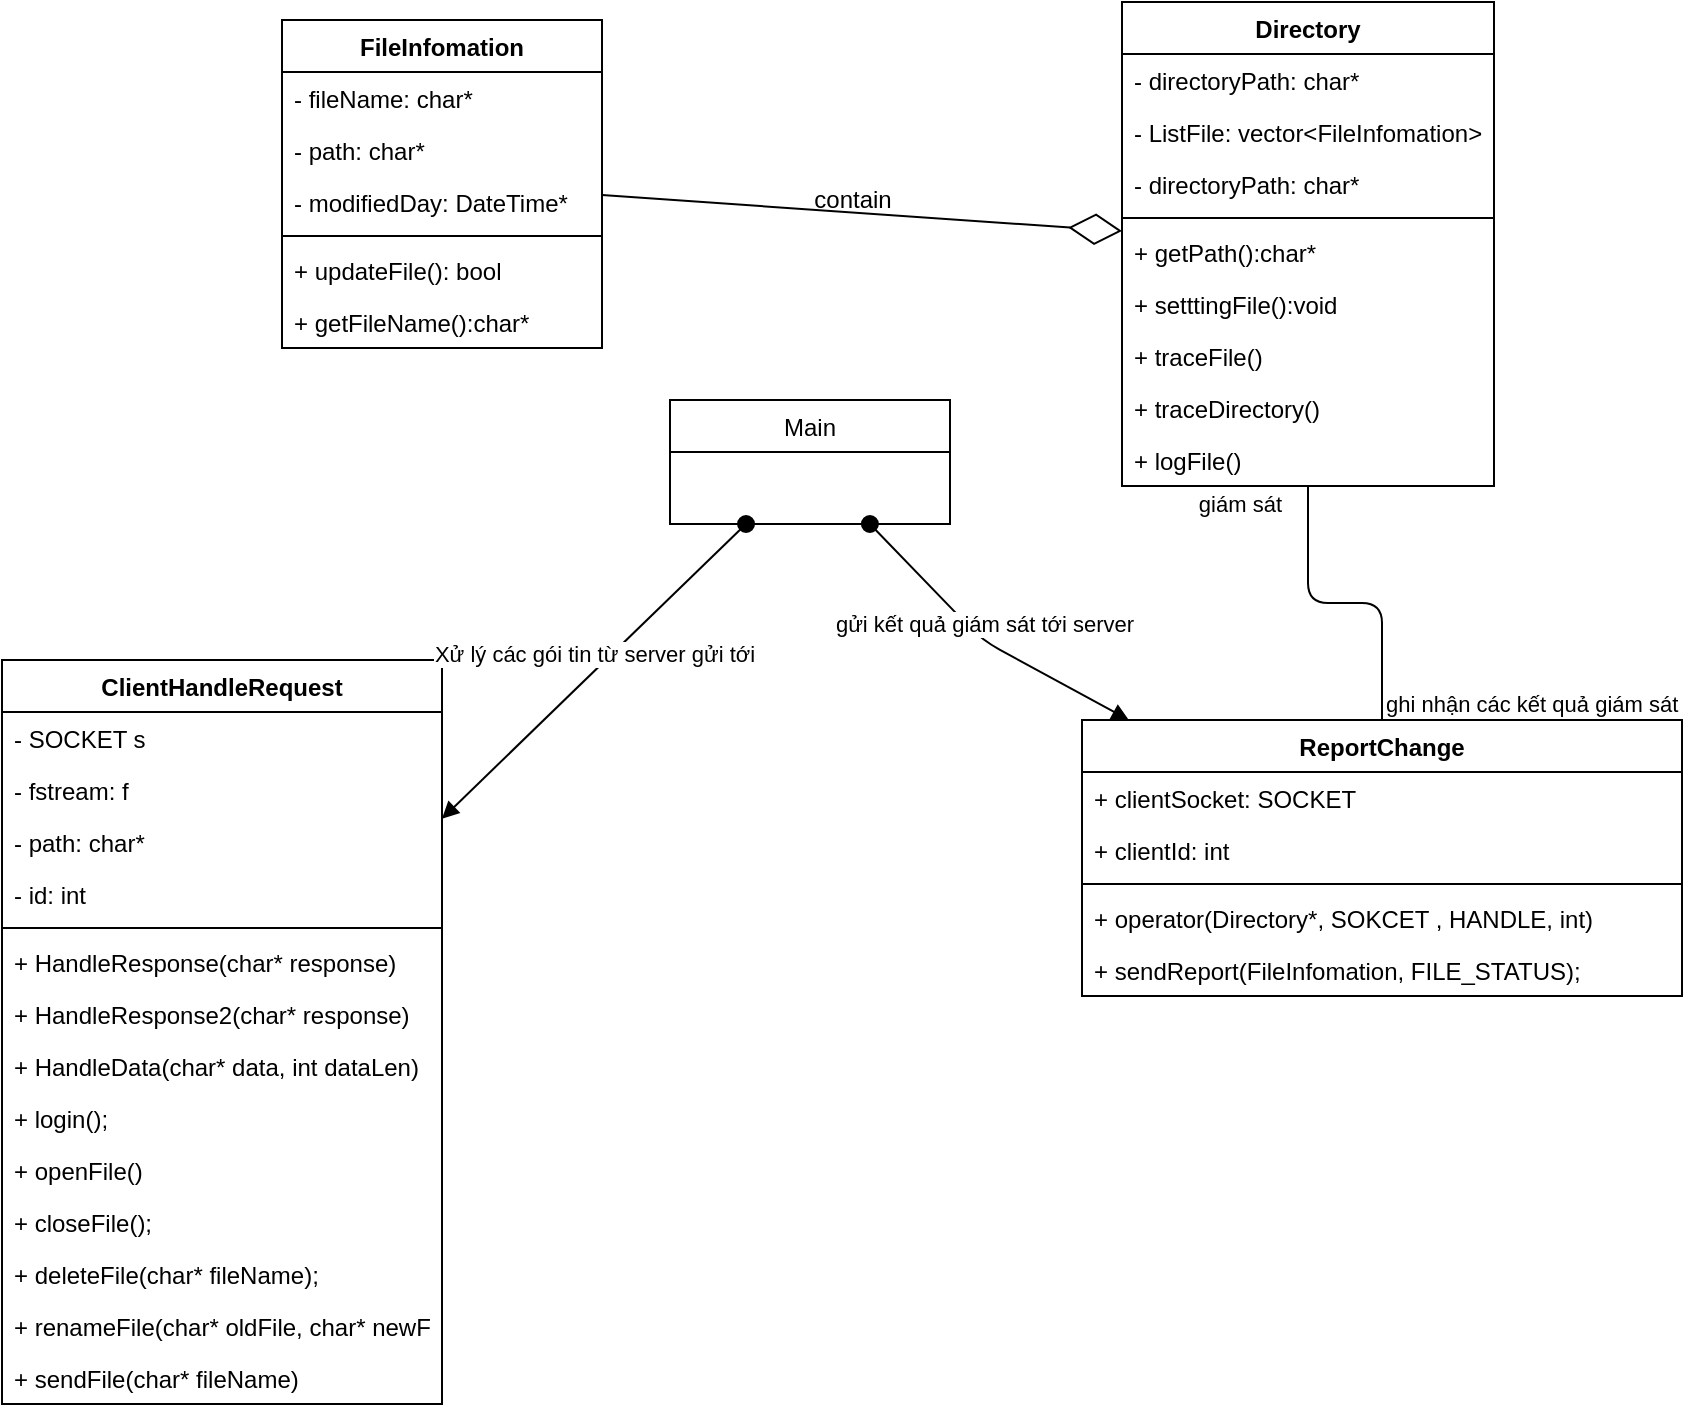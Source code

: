 <mxfile version="15.1.2" type="device"><diagram id="C5RBs43oDa-KdzZeNtuy" name="Page-1"><mxGraphModel dx="2061" dy="572" grid="1" gridSize="10" guides="1" tooltips="1" connect="1" arrows="1" fold="1" page="1" pageScale="1" pageWidth="827" pageHeight="1169" math="0" shadow="0"><root><mxCell id="WIyWlLk6GJQsqaUBKTNV-0"/><mxCell id="WIyWlLk6GJQsqaUBKTNV-1" parent="WIyWlLk6GJQsqaUBKTNV-0"/><mxCell id="HrfrJYfKuk8SThF89G-U-0" value="ClientHandleRequest" style="swimlane;fontStyle=1;align=center;verticalAlign=top;childLayout=stackLayout;horizontal=1;startSize=26;horizontalStack=0;resizeParent=1;resizeParentMax=0;resizeLast=0;collapsible=1;marginBottom=0;" vertex="1" parent="WIyWlLk6GJQsqaUBKTNV-1"><mxGeometry x="-60" y="350" width="220" height="372" as="geometry"/></mxCell><mxCell id="HrfrJYfKuk8SThF89G-U-1" value="- SOCKET s" style="text;strokeColor=none;fillColor=none;align=left;verticalAlign=top;spacingLeft=4;spacingRight=4;overflow=hidden;rotatable=0;points=[[0,0.5],[1,0.5]];portConstraint=eastwest;" vertex="1" parent="HrfrJYfKuk8SThF89G-U-0"><mxGeometry y="26" width="220" height="26" as="geometry"/></mxCell><mxCell id="HrfrJYfKuk8SThF89G-U-38" value="- fstream: f" style="text;strokeColor=none;fillColor=none;align=left;verticalAlign=top;spacingLeft=4;spacingRight=4;overflow=hidden;rotatable=0;points=[[0,0.5],[1,0.5]];portConstraint=eastwest;" vertex="1" parent="HrfrJYfKuk8SThF89G-U-0"><mxGeometry y="52" width="220" height="26" as="geometry"/></mxCell><mxCell id="HrfrJYfKuk8SThF89G-U-37" value="- path: char*" style="text;strokeColor=none;fillColor=none;align=left;verticalAlign=top;spacingLeft=4;spacingRight=4;overflow=hidden;rotatable=0;points=[[0,0.5],[1,0.5]];portConstraint=eastwest;" vertex="1" parent="HrfrJYfKuk8SThF89G-U-0"><mxGeometry y="78" width="220" height="26" as="geometry"/></mxCell><mxCell id="HrfrJYfKuk8SThF89G-U-40" value="- id: int" style="text;strokeColor=none;fillColor=none;align=left;verticalAlign=top;spacingLeft=4;spacingRight=4;overflow=hidden;rotatable=0;points=[[0,0.5],[1,0.5]];portConstraint=eastwest;" vertex="1" parent="HrfrJYfKuk8SThF89G-U-0"><mxGeometry y="104" width="220" height="26" as="geometry"/></mxCell><mxCell id="HrfrJYfKuk8SThF89G-U-2" value="" style="line;strokeWidth=1;fillColor=none;align=left;verticalAlign=middle;spacingTop=-1;spacingLeft=3;spacingRight=3;rotatable=0;labelPosition=right;points=[];portConstraint=eastwest;" vertex="1" parent="HrfrJYfKuk8SThF89G-U-0"><mxGeometry y="130" width="220" height="8" as="geometry"/></mxCell><mxCell id="HrfrJYfKuk8SThF89G-U-39" value="+ HandleResponse(char* response)" style="text;strokeColor=none;fillColor=none;align=left;verticalAlign=top;spacingLeft=4;spacingRight=4;overflow=hidden;rotatable=0;points=[[0,0.5],[1,0.5]];portConstraint=eastwest;" vertex="1" parent="HrfrJYfKuk8SThF89G-U-0"><mxGeometry y="138" width="220" height="26" as="geometry"/></mxCell><mxCell id="HrfrJYfKuk8SThF89G-U-41" value="+ HandleResponse2(char* response)" style="text;strokeColor=none;fillColor=none;align=left;verticalAlign=top;spacingLeft=4;spacingRight=4;overflow=hidden;rotatable=0;points=[[0,0.5],[1,0.5]];portConstraint=eastwest;" vertex="1" parent="HrfrJYfKuk8SThF89G-U-0"><mxGeometry y="164" width="220" height="26" as="geometry"/></mxCell><mxCell id="HrfrJYfKuk8SThF89G-U-3" value="+ HandleData(char* data, int dataLen)" style="text;strokeColor=none;fillColor=none;align=left;verticalAlign=top;spacingLeft=4;spacingRight=4;overflow=hidden;rotatable=0;points=[[0,0.5],[1,0.5]];portConstraint=eastwest;" vertex="1" parent="HrfrJYfKuk8SThF89G-U-0"><mxGeometry y="190" width="220" height="26" as="geometry"/></mxCell><mxCell id="HrfrJYfKuk8SThF89G-U-42" value="+ login();" style="text;strokeColor=none;fillColor=none;align=left;verticalAlign=top;spacingLeft=4;spacingRight=4;overflow=hidden;rotatable=0;points=[[0,0.5],[1,0.5]];portConstraint=eastwest;" vertex="1" parent="HrfrJYfKuk8SThF89G-U-0"><mxGeometry y="216" width="220" height="26" as="geometry"/></mxCell><mxCell id="HrfrJYfKuk8SThF89G-U-43" value="+ openFile()" style="text;strokeColor=none;fillColor=none;align=left;verticalAlign=top;spacingLeft=4;spacingRight=4;overflow=hidden;rotatable=0;points=[[0,0.5],[1,0.5]];portConstraint=eastwest;" vertex="1" parent="HrfrJYfKuk8SThF89G-U-0"><mxGeometry y="242" width="220" height="26" as="geometry"/></mxCell><mxCell id="HrfrJYfKuk8SThF89G-U-44" value="+ closeFile();" style="text;strokeColor=none;fillColor=none;align=left;verticalAlign=top;spacingLeft=4;spacingRight=4;overflow=hidden;rotatable=0;points=[[0,0.5],[1,0.5]];portConstraint=eastwest;" vertex="1" parent="HrfrJYfKuk8SThF89G-U-0"><mxGeometry y="268" width="220" height="26" as="geometry"/></mxCell><mxCell id="HrfrJYfKuk8SThF89G-U-45" value="+ deleteFile(char* fileName);" style="text;strokeColor=none;fillColor=none;align=left;verticalAlign=top;spacingLeft=4;spacingRight=4;overflow=hidden;rotatable=0;points=[[0,0.5],[1,0.5]];portConstraint=eastwest;" vertex="1" parent="HrfrJYfKuk8SThF89G-U-0"><mxGeometry y="294" width="220" height="26" as="geometry"/></mxCell><mxCell id="HrfrJYfKuk8SThF89G-U-46" value="+ renameFile(char* oldFile, char* newFile)" style="text;strokeColor=none;fillColor=none;align=left;verticalAlign=top;spacingLeft=4;spacingRight=4;overflow=hidden;rotatable=0;points=[[0,0.5],[1,0.5]];portConstraint=eastwest;" vertex="1" parent="HrfrJYfKuk8SThF89G-U-0"><mxGeometry y="320" width="220" height="26" as="geometry"/></mxCell><mxCell id="HrfrJYfKuk8SThF89G-U-47" value="+ sendFile(char* fileName)" style="text;strokeColor=none;fillColor=none;align=left;verticalAlign=top;spacingLeft=4;spacingRight=4;overflow=hidden;rotatable=0;points=[[0,0.5],[1,0.5]];portConstraint=eastwest;" vertex="1" parent="HrfrJYfKuk8SThF89G-U-0"><mxGeometry y="346" width="220" height="26" as="geometry"/></mxCell><mxCell id="HrfrJYfKuk8SThF89G-U-4" value="ReportChange" style="swimlane;fontStyle=1;align=center;verticalAlign=top;childLayout=stackLayout;horizontal=1;startSize=26;horizontalStack=0;resizeParent=1;resizeParentMax=0;resizeLast=0;collapsible=1;marginBottom=0;" vertex="1" parent="WIyWlLk6GJQsqaUBKTNV-1"><mxGeometry x="480" y="380" width="300" height="138" as="geometry"/></mxCell><mxCell id="HrfrJYfKuk8SThF89G-U-5" value="+ clientSocket: SOCKET" style="text;strokeColor=none;fillColor=none;align=left;verticalAlign=top;spacingLeft=4;spacingRight=4;overflow=hidden;rotatable=0;points=[[0,0.5],[1,0.5]];portConstraint=eastwest;" vertex="1" parent="HrfrJYfKuk8SThF89G-U-4"><mxGeometry y="26" width="300" height="26" as="geometry"/></mxCell><mxCell id="HrfrJYfKuk8SThF89G-U-30" value="+ clientId: int" style="text;strokeColor=none;fillColor=none;align=left;verticalAlign=top;spacingLeft=4;spacingRight=4;overflow=hidden;rotatable=0;points=[[0,0.5],[1,0.5]];portConstraint=eastwest;" vertex="1" parent="HrfrJYfKuk8SThF89G-U-4"><mxGeometry y="52" width="300" height="26" as="geometry"/></mxCell><mxCell id="HrfrJYfKuk8SThF89G-U-6" value="" style="line;strokeWidth=1;fillColor=none;align=left;verticalAlign=middle;spacingTop=-1;spacingLeft=3;spacingRight=3;rotatable=0;labelPosition=right;points=[];portConstraint=eastwest;" vertex="1" parent="HrfrJYfKuk8SThF89G-U-4"><mxGeometry y="78" width="300" height="8" as="geometry"/></mxCell><mxCell id="HrfrJYfKuk8SThF89G-U-7" value="+ operator(Directory*, SOKCET , HANDLE, int)" style="text;strokeColor=none;fillColor=none;align=left;verticalAlign=top;spacingLeft=4;spacingRight=4;overflow=hidden;rotatable=0;points=[[0,0.5],[1,0.5]];portConstraint=eastwest;" vertex="1" parent="HrfrJYfKuk8SThF89G-U-4"><mxGeometry y="86" width="300" height="26" as="geometry"/></mxCell><mxCell id="HrfrJYfKuk8SThF89G-U-36" value="+ sendReport(FileInfomation, FILE_STATUS);" style="text;strokeColor=none;fillColor=none;align=left;verticalAlign=top;spacingLeft=4;spacingRight=4;overflow=hidden;rotatable=0;points=[[0,0.5],[1,0.5]];portConstraint=eastwest;" vertex="1" parent="HrfrJYfKuk8SThF89G-U-4"><mxGeometry y="112" width="300" height="26" as="geometry"/></mxCell><mxCell id="HrfrJYfKuk8SThF89G-U-8" value="Directory" style="swimlane;fontStyle=1;align=center;verticalAlign=top;childLayout=stackLayout;horizontal=1;startSize=26;horizontalStack=0;resizeParent=1;resizeParentMax=0;resizeLast=0;collapsible=1;marginBottom=0;" vertex="1" parent="WIyWlLk6GJQsqaUBKTNV-1"><mxGeometry x="500" y="21" width="186" height="242" as="geometry"/></mxCell><mxCell id="HrfrJYfKuk8SThF89G-U-9" value="- directoryPath: char*" style="text;strokeColor=none;fillColor=none;align=left;verticalAlign=top;spacingLeft=4;spacingRight=4;overflow=hidden;rotatable=0;points=[[0,0.5],[1,0.5]];portConstraint=eastwest;" vertex="1" parent="HrfrJYfKuk8SThF89G-U-8"><mxGeometry y="26" width="186" height="26" as="geometry"/></mxCell><mxCell id="HrfrJYfKuk8SThF89G-U-22" value="- ListFile: vector&lt;FileInfomation&gt;" style="text;strokeColor=none;fillColor=none;align=left;verticalAlign=top;spacingLeft=4;spacingRight=4;overflow=hidden;rotatable=0;points=[[0,0.5],[1,0.5]];portConstraint=eastwest;" vertex="1" parent="HrfrJYfKuk8SThF89G-U-8"><mxGeometry y="52" width="186" height="26" as="geometry"/></mxCell><mxCell id="HrfrJYfKuk8SThF89G-U-21" value="- directoryPath: char*" style="text;strokeColor=none;fillColor=none;align=left;verticalAlign=top;spacingLeft=4;spacingRight=4;overflow=hidden;rotatable=0;points=[[0,0.5],[1,0.5]];portConstraint=eastwest;" vertex="1" parent="HrfrJYfKuk8SThF89G-U-8"><mxGeometry y="78" width="186" height="26" as="geometry"/></mxCell><mxCell id="HrfrJYfKuk8SThF89G-U-10" value="" style="line;strokeWidth=1;fillColor=none;align=left;verticalAlign=middle;spacingTop=-1;spacingLeft=3;spacingRight=3;rotatable=0;labelPosition=right;points=[];portConstraint=eastwest;" vertex="1" parent="HrfrJYfKuk8SThF89G-U-8"><mxGeometry y="104" width="186" height="8" as="geometry"/></mxCell><mxCell id="HrfrJYfKuk8SThF89G-U-11" value="+ getPath():char*" style="text;strokeColor=none;fillColor=none;align=left;verticalAlign=top;spacingLeft=4;spacingRight=4;overflow=hidden;rotatable=0;points=[[0,0.5],[1,0.5]];portConstraint=eastwest;" vertex="1" parent="HrfrJYfKuk8SThF89G-U-8"><mxGeometry y="112" width="186" height="26" as="geometry"/></mxCell><mxCell id="HrfrJYfKuk8SThF89G-U-25" value="+ setttingFile():void" style="text;strokeColor=none;fillColor=none;align=left;verticalAlign=top;spacingLeft=4;spacingRight=4;overflow=hidden;rotatable=0;points=[[0,0.5],[1,0.5]];portConstraint=eastwest;" vertex="1" parent="HrfrJYfKuk8SThF89G-U-8"><mxGeometry y="138" width="186" height="26" as="geometry"/></mxCell><mxCell id="HrfrJYfKuk8SThF89G-U-26" value="+ traceFile()" style="text;strokeColor=none;fillColor=none;align=left;verticalAlign=top;spacingLeft=4;spacingRight=4;overflow=hidden;rotatable=0;points=[[0,0.5],[1,0.5]];portConstraint=eastwest;" vertex="1" parent="HrfrJYfKuk8SThF89G-U-8"><mxGeometry y="164" width="186" height="26" as="geometry"/></mxCell><mxCell id="HrfrJYfKuk8SThF89G-U-27" value="+ traceDirectory()" style="text;strokeColor=none;fillColor=none;align=left;verticalAlign=top;spacingLeft=4;spacingRight=4;overflow=hidden;rotatable=0;points=[[0,0.5],[1,0.5]];portConstraint=eastwest;" vertex="1" parent="HrfrJYfKuk8SThF89G-U-8"><mxGeometry y="190" width="186" height="26" as="geometry"/></mxCell><mxCell id="HrfrJYfKuk8SThF89G-U-28" value="+ logFile()" style="text;strokeColor=none;fillColor=none;align=left;verticalAlign=top;spacingLeft=4;spacingRight=4;overflow=hidden;rotatable=0;points=[[0,0.5],[1,0.5]];portConstraint=eastwest;" vertex="1" parent="HrfrJYfKuk8SThF89G-U-8"><mxGeometry y="216" width="186" height="26" as="geometry"/></mxCell><mxCell id="HrfrJYfKuk8SThF89G-U-12" value="FileInfomation" style="swimlane;fontStyle=1;align=center;verticalAlign=top;childLayout=stackLayout;horizontal=1;startSize=26;horizontalStack=0;resizeParent=1;resizeParentMax=0;resizeLast=0;collapsible=1;marginBottom=0;" vertex="1" parent="WIyWlLk6GJQsqaUBKTNV-1"><mxGeometry x="80" y="30" width="160" height="164" as="geometry"/></mxCell><mxCell id="HrfrJYfKuk8SThF89G-U-13" value="- fileName: char*" style="text;strokeColor=none;fillColor=none;align=left;verticalAlign=top;spacingLeft=4;spacingRight=4;overflow=hidden;rotatable=0;points=[[0,0.5],[1,0.5]];portConstraint=eastwest;" vertex="1" parent="HrfrJYfKuk8SThF89G-U-12"><mxGeometry y="26" width="160" height="26" as="geometry"/></mxCell><mxCell id="HrfrJYfKuk8SThF89G-U-16" value="- path: char*" style="text;strokeColor=none;fillColor=none;align=left;verticalAlign=top;spacingLeft=4;spacingRight=4;overflow=hidden;rotatable=0;points=[[0,0.5],[1,0.5]];portConstraint=eastwest;" vertex="1" parent="HrfrJYfKuk8SThF89G-U-12"><mxGeometry y="52" width="160" height="26" as="geometry"/></mxCell><mxCell id="HrfrJYfKuk8SThF89G-U-17" value="- modifiedDay: DateTime*" style="text;strokeColor=none;fillColor=none;align=left;verticalAlign=top;spacingLeft=4;spacingRight=4;overflow=hidden;rotatable=0;points=[[0,0.5],[1,0.5]];portConstraint=eastwest;" vertex="1" parent="HrfrJYfKuk8SThF89G-U-12"><mxGeometry y="78" width="160" height="26" as="geometry"/></mxCell><mxCell id="HrfrJYfKuk8SThF89G-U-14" value="" style="line;strokeWidth=1;fillColor=none;align=left;verticalAlign=middle;spacingTop=-1;spacingLeft=3;spacingRight=3;rotatable=0;labelPosition=right;points=[];portConstraint=eastwest;" vertex="1" parent="HrfrJYfKuk8SThF89G-U-12"><mxGeometry y="104" width="160" height="8" as="geometry"/></mxCell><mxCell id="HrfrJYfKuk8SThF89G-U-15" value="+ updateFile(): bool" style="text;strokeColor=none;fillColor=none;align=left;verticalAlign=top;spacingLeft=4;spacingRight=4;overflow=hidden;rotatable=0;points=[[0,0.5],[1,0.5]];portConstraint=eastwest;" vertex="1" parent="HrfrJYfKuk8SThF89G-U-12"><mxGeometry y="112" width="160" height="26" as="geometry"/></mxCell><mxCell id="HrfrJYfKuk8SThF89G-U-19" value="+ getFileName():char*" style="text;strokeColor=none;fillColor=none;align=left;verticalAlign=top;spacingLeft=4;spacingRight=4;overflow=hidden;rotatable=0;points=[[0,0.5],[1,0.5]];portConstraint=eastwest;" vertex="1" parent="HrfrJYfKuk8SThF89G-U-12"><mxGeometry y="138" width="160" height="26" as="geometry"/></mxCell><mxCell id="HrfrJYfKuk8SThF89G-U-23" value="" style="endArrow=diamondThin;endFill=0;endSize=24;html=1;" edge="1" parent="WIyWlLk6GJQsqaUBKTNV-1" source="HrfrJYfKuk8SThF89G-U-12" target="HrfrJYfKuk8SThF89G-U-8"><mxGeometry width="160" relative="1" as="geometry"><mxPoint x="330" y="290" as="sourcePoint"/><mxPoint x="490" y="290" as="targetPoint"/></mxGeometry></mxCell><mxCell id="HrfrJYfKuk8SThF89G-U-24" value="contain" style="text;html=1;align=center;verticalAlign=middle;resizable=0;points=[];autosize=1;strokeColor=none;fillColor=none;" vertex="1" parent="WIyWlLk6GJQsqaUBKTNV-1"><mxGeometry x="340" y="110" width="50" height="20" as="geometry"/></mxCell><mxCell id="HrfrJYfKuk8SThF89G-U-33" value="" style="endArrow=none;html=1;edgeStyle=orthogonalEdgeStyle;" edge="1" parent="WIyWlLk6GJQsqaUBKTNV-1" source="HrfrJYfKuk8SThF89G-U-4" target="HrfrJYfKuk8SThF89G-U-8"><mxGeometry relative="1" as="geometry"><mxPoint x="330" y="290" as="sourcePoint"/><mxPoint x="490" y="290" as="targetPoint"/></mxGeometry></mxCell><mxCell id="HrfrJYfKuk8SThF89G-U-34" value="ghi nhận các kết quả giám sát" style="edgeLabel;resizable=0;html=1;align=left;verticalAlign=bottom;" connectable="0" vertex="1" parent="HrfrJYfKuk8SThF89G-U-33"><mxGeometry x="-1" relative="1" as="geometry"/></mxCell><mxCell id="HrfrJYfKuk8SThF89G-U-35" value="giám sát" style="edgeLabel;resizable=0;html=1;align=right;verticalAlign=bottom;" connectable="0" vertex="1" parent="HrfrJYfKuk8SThF89G-U-33"><mxGeometry x="1" relative="1" as="geometry"><mxPoint x="-13" y="17" as="offset"/></mxGeometry></mxCell><mxCell id="HrfrJYfKuk8SThF89G-U-48" value="Main" style="swimlane;fontStyle=0;childLayout=stackLayout;horizontal=1;startSize=26;fillColor=none;horizontalStack=0;resizeParent=1;resizeParentMax=0;resizeLast=0;collapsible=1;marginBottom=0;" vertex="1" parent="WIyWlLk6GJQsqaUBKTNV-1"><mxGeometry x="274" y="220" width="140" height="62" as="geometry"/></mxCell><mxCell id="HrfrJYfKuk8SThF89G-U-60" value="gửi kết quả giám sát tới server" style="html=1;verticalAlign=bottom;startArrow=oval;startFill=1;endArrow=block;startSize=8;" edge="1" parent="WIyWlLk6GJQsqaUBKTNV-1" source="HrfrJYfKuk8SThF89G-U-48" target="HrfrJYfKuk8SThF89G-U-4"><mxGeometry width="60" relative="1" as="geometry"><mxPoint x="380" y="310" as="sourcePoint"/><mxPoint x="440" y="310" as="targetPoint"/><Array as="points"><mxPoint x="430" y="340"/></Array></mxGeometry></mxCell><mxCell id="HrfrJYfKuk8SThF89G-U-61" value="Xử lý các gói tin từ server gửi tới" style="html=1;verticalAlign=bottom;startArrow=oval;startFill=1;endArrow=block;startSize=8;" edge="1" parent="WIyWlLk6GJQsqaUBKTNV-1" source="HrfrJYfKuk8SThF89G-U-48" target="HrfrJYfKuk8SThF89G-U-0"><mxGeometry width="60" relative="1" as="geometry"><mxPoint x="380" y="310" as="sourcePoint"/><mxPoint x="440" y="310" as="targetPoint"/></mxGeometry></mxCell></root></mxGraphModel></diagram></mxfile>